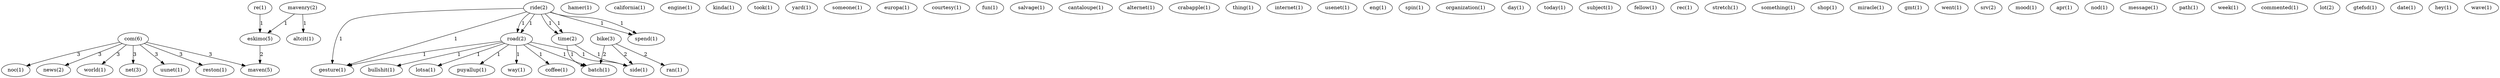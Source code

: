 digraph G {
  com [ label="com(6)" ];
  reston [ label="reston(1)" ];
  noc [ label="noc(1)" ];
  news [ label="news(2)" ];
  world [ label="world(1)" ];
  maven [ label="maven(5)" ];
  net [ label="net(3)" ];
  uunet [ label="uunet(1)" ];
  ride [ label="ride(1)" ];
  road [ label="road(2)" ];
  gesture [ label="gesture(1)" ];
  spend [ label="spend(1)" ];
  time [ label="time(2)" ];
  hamer [ label="hamer(1)" ];
  california [ label="california(1)" ];
  mavenry [ label="mavenry(2)" ];
  altcit [ label="altcit(1)" ];
  eskimo [ label="eskimo(5)" ];
  engine [ label="engine(1)" ];
  kinda [ label="kinda(1)" ];
  took [ label="took(1)" ];
  yard [ label="yard(1)" ];
  someone [ label="someone(1)" ];
  europa [ label="europa(1)" ];
  courtesy [ label="courtesy(1)" ];
  ride [ label="ride(2)" ];
  fun [ label="fun(1)" ];
  salvage [ label="salvage(1)" ];
  cantaloupe [ label="cantaloupe(1)" ];
  alternet [ label="alternet(1)" ];
  re [ label="re(1)" ];
  crabapple [ label="crabapple(1)" ];
  bullshit [ label="bullshit(1)" ];
  lotsa [ label="lotsa(1)" ];
  puyallup [ label="puyallup(1)" ];
  way [ label="way(1)" ];
  coffee [ label="coffee(1)" ];
  batch [ label="batch(1)" ];
  side [ label="side(1)" ];
  thing [ label="thing(1)" ];
  internet [ label="internet(1)" ];
  usenet [ label="usenet(1)" ];
  eng [ label="eng(1)" ];
  spin [ label="spin(1)" ];
  organization [ label="organization(1)" ];
  day [ label="day(1)" ];
  today [ label="today(1)" ];
  subject [ label="subject(1)" ];
  fellow [ label="fellow(1)" ];
  rec [ label="rec(1)" ];
  stretch [ label="stretch(1)" ];
  something [ label="something(1)" ];
  shop [ label="shop(1)" ];
  miracle [ label="miracle(1)" ];
  gmt [ label="gmt(1)" ];
  went [ label="went(1)" ];
  srv [ label="srv(2)" ];
  mood [ label="mood(1)" ];
  apr [ label="apr(1)" ];
  nod [ label="nod(1)" ];
  bike [ label="bike(3)" ];
  ran [ label="ran(1)" ];
  message [ label="message(1)" ];
  path [ label="path(1)" ];
  week [ label="week(1)" ];
  commented [ label="commented(1)" ];
  lot [ label="lot(2)" ];
  gtefsd [ label="gtefsd(1)" ];
  date [ label="date(1)" ];
  hey [ label="hey(1)" ];
  wave [ label="wave(1)" ];
  com -> reston [ label="3" ];
  com -> noc [ label="3" ];
  com -> news [ label="3" ];
  com -> world [ label="3" ];
  com -> maven [ label="3" ];
  com -> net [ label="3" ];
  com -> uunet [ label="3" ];
  ride -> road [ label="1" ];
  ride -> gesture [ label="1" ];
  ride -> spend [ label="1" ];
  ride -> time [ label="1" ];
  mavenry -> altcit [ label="1" ];
  mavenry -> eskimo [ label="1" ];
  ride -> road [ label="1" ];
  ride -> gesture [ label="1" ];
  ride -> spend [ label="1" ];
  ride -> time [ label="1" ];
  re -> eskimo [ label="1" ];
  road -> gesture [ label="1" ];
  road -> bullshit [ label="1" ];
  road -> lotsa [ label="1" ];
  road -> puyallup [ label="1" ];
  road -> way [ label="1" ];
  road -> coffee [ label="1" ];
  road -> batch [ label="1" ];
  road -> side [ label="1" ];
  eskimo -> maven [ label="2" ];
  bike -> ran [ label="2" ];
  bike -> batch [ label="2" ];
  bike -> side [ label="2" ];
  time -> batch [ label="1" ];
  time -> side [ label="1" ];
}
